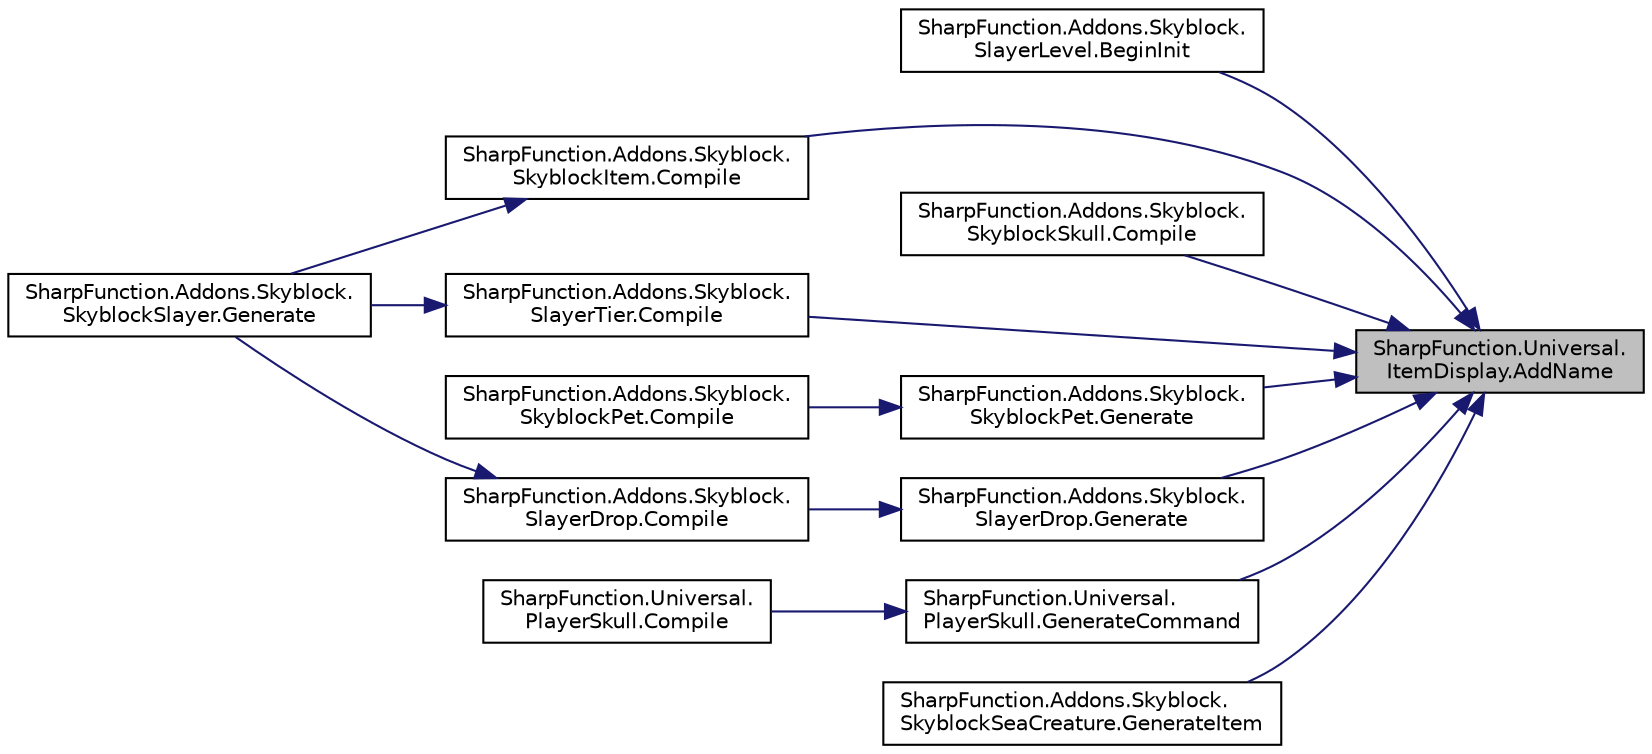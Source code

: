 digraph "SharpFunction.Universal.ItemDisplay.AddName"
{
 // LATEX_PDF_SIZE
  edge [fontname="Helvetica",fontsize="10",labelfontname="Helvetica",labelfontsize="10"];
  node [fontname="Helvetica",fontsize="10",shape=record];
  rankdir="RL";
  Node1 [label="SharpFunction.Universal.\lItemDisplay.AddName",height=0.2,width=0.4,color="black", fillcolor="grey75", style="filled", fontcolor="black",tooltip="Adds a name for item's display"];
  Node1 -> Node2 [dir="back",color="midnightblue",fontsize="10",style="solid",fontname="Helvetica"];
  Node2 [label="SharpFunction.Addons.Skyblock.\lSlayerLevel.BeginInit",height=0.2,width=0.4,color="black", fillcolor="white", style="filled",URL="$class_sharp_function_1_1_addons_1_1_skyblock_1_1_slayer_level.html#a56dd175e87c0d0f3c24bf159e23edecf",tooltip="Begins the initialization of compilator. After use of that method  you can use all methods until EndI..."];
  Node1 -> Node3 [dir="back",color="midnightblue",fontsize="10",style="solid",fontname="Helvetica"];
  Node3 [label="SharpFunction.Addons.Skyblock.\lSkyblockItem.Compile",height=0.2,width=0.4,color="black", fillcolor="white", style="filled",URL="$class_sharp_function_1_1_addons_1_1_skyblock_1_1_skyblock_item.html#aa7f129d3d52ae38e90de3fabf2c1e1af",tooltip="Compile the skyblock item give command"];
  Node3 -> Node4 [dir="back",color="midnightblue",fontsize="10",style="solid",fontname="Helvetica"];
  Node4 [label="SharpFunction.Addons.Skyblock.\lSkyblockSlayer.Generate",height=0.2,width=0.4,color="black", fillcolor="white", style="filled",URL="$class_sharp_function_1_1_addons_1_1_skyblock_1_1_skyblock_slayer.html#ac7d9e7e6984ef528eb26ed95383a8d0b",tooltip="Generates all the required stuff for datapack"];
  Node1 -> Node5 [dir="back",color="midnightblue",fontsize="10",style="solid",fontname="Helvetica"];
  Node5 [label="SharpFunction.Addons.Skyblock.\lSkyblockSkull.Compile",height=0.2,width=0.4,color="black", fillcolor="white", style="filled",URL="$class_sharp_function_1_1_addons_1_1_skyblock_1_1_skyblock_skull.html#afc08f1b8bbcaf222a520ad0c36a5a7d5",tooltip="Compile the skyblock item give command"];
  Node1 -> Node6 [dir="back",color="midnightblue",fontsize="10",style="solid",fontname="Helvetica"];
  Node6 [label="SharpFunction.Addons.Skyblock.\lSlayerTier.Compile",height=0.2,width=0.4,color="black", fillcolor="white", style="filled",URL="$class_sharp_function_1_1_addons_1_1_skyblock_1_1_slayer_tier.html#a46ec37a0348b0fc6f6e1b34f64f369fd",tooltip="Compiles"];
  Node6 -> Node4 [dir="back",color="midnightblue",fontsize="10",style="solid",fontname="Helvetica"];
  Node1 -> Node7 [dir="back",color="midnightblue",fontsize="10",style="solid",fontname="Helvetica"];
  Node7 [label="SharpFunction.Addons.Skyblock.\lSkyblockPet.Generate",height=0.2,width=0.4,color="black", fillcolor="white", style="filled",URL="$class_sharp_function_1_1_addons_1_1_skyblock_1_1_skyblock_pet.html#add45c6b62f39177f26d8ebf04702fcb6",tooltip="Generates the give command"];
  Node7 -> Node8 [dir="back",color="midnightblue",fontsize="10",style="solid",fontname="Helvetica"];
  Node8 [label="SharpFunction.Addons.Skyblock.\lSkyblockPet.Compile",height=0.2,width=0.4,color="black", fillcolor="white", style="filled",URL="$class_sharp_function_1_1_addons_1_1_skyblock_1_1_skyblock_pet.html#a6fbf01f9ac195e98098bb6dd896aba83",tooltip="Generates the /give command and compiles it to string"];
  Node1 -> Node9 [dir="back",color="midnightblue",fontsize="10",style="solid",fontname="Helvetica"];
  Node9 [label="SharpFunction.Addons.Skyblock.\lSlayerDrop.Generate",height=0.2,width=0.4,color="black", fillcolor="white", style="filled",URL="$class_sharp_function_1_1_addons_1_1_skyblock_1_1_slayer_drop.html#ac3e70c0f936e8699a5e49bbbf7e42f51",tooltip="Generates command to give the item"];
  Node9 -> Node10 [dir="back",color="midnightblue",fontsize="10",style="solid",fontname="Helvetica"];
  Node10 [label="SharpFunction.Addons.Skyblock.\lSlayerDrop.Compile",height=0.2,width=0.4,color="black", fillcolor="white", style="filled",URL="$class_sharp_function_1_1_addons_1_1_skyblock_1_1_slayer_drop.html#a0f4bd5dfab1aadc15a07789cbaa4947e",tooltip="Generates and compiles the command, returning the string"];
  Node10 -> Node4 [dir="back",color="midnightblue",fontsize="10",style="solid",fontname="Helvetica"];
  Node1 -> Node11 [dir="back",color="midnightblue",fontsize="10",style="solid",fontname="Helvetica"];
  Node11 [label="SharpFunction.Universal.\lPlayerSkull.GenerateCommand",height=0.2,width=0.4,color="black", fillcolor="white", style="filled",URL="$class_sharp_function_1_1_universal_1_1_player_skull.html#a11de98e13303f0c94bbc71d02ec87b7b",tooltip="Generates give command to get the skull and compiles it"];
  Node11 -> Node12 [dir="back",color="midnightblue",fontsize="10",style="solid",fontname="Helvetica"];
  Node12 [label="SharpFunction.Universal.\lPlayerSkull.Compile",height=0.2,width=0.4,color="black", fillcolor="white", style="filled",URL="$class_sharp_function_1_1_universal_1_1_player_skull.html#ac6eba84d57298185924a3efaba5c7755",tooltip="Generates the command and compiles it into string"];
  Node1 -> Node13 [dir="back",color="midnightblue",fontsize="10",style="solid",fontname="Helvetica"];
  Node13 [label="SharpFunction.Addons.Skyblock.\lSkyblockSeaCreature.GenerateItem",height=0.2,width=0.4,color="black", fillcolor="white", style="filled",URL="$class_sharp_function_1_1_addons_1_1_skyblock_1_1_skyblock_sea_creature.html#acc001263e5a75c199028453b73c8704e",tooltip="Generates the item representing sea creature"];
}
